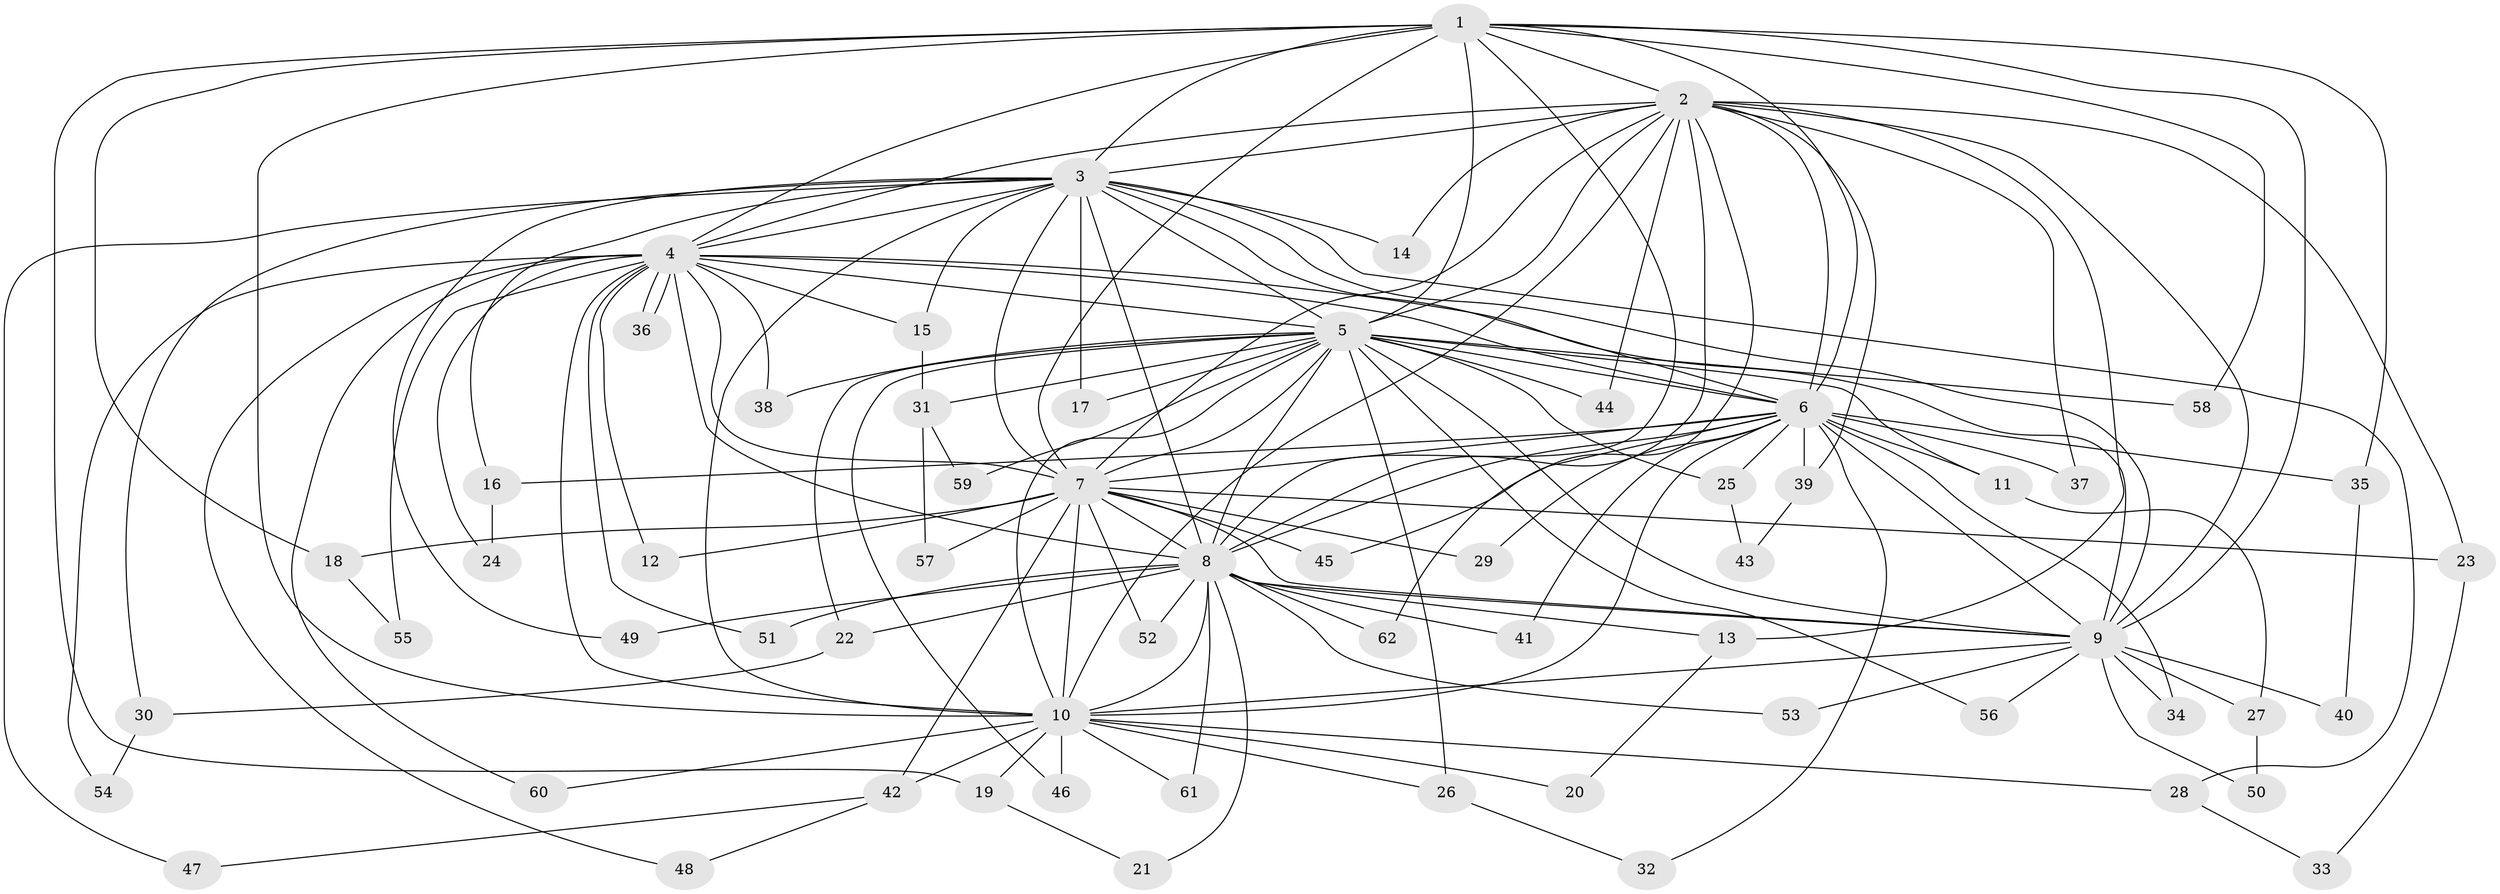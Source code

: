 // coarse degree distribution, {10: 0.022222222222222223, 21: 0.022222222222222223, 14: 0.022222222222222223, 18: 0.022222222222222223, 17: 0.022222222222222223, 22: 0.022222222222222223, 15: 0.022222222222222223, 12: 0.022222222222222223, 4: 0.022222222222222223, 2: 0.4666666666666667, 3: 0.28888888888888886, 5: 0.022222222222222223, 1: 0.022222222222222223}
// Generated by graph-tools (version 1.1) at 2025/51/02/27/25 19:51:46]
// undirected, 62 vertices, 149 edges
graph export_dot {
graph [start="1"]
  node [color=gray90,style=filled];
  1;
  2;
  3;
  4;
  5;
  6;
  7;
  8;
  9;
  10;
  11;
  12;
  13;
  14;
  15;
  16;
  17;
  18;
  19;
  20;
  21;
  22;
  23;
  24;
  25;
  26;
  27;
  28;
  29;
  30;
  31;
  32;
  33;
  34;
  35;
  36;
  37;
  38;
  39;
  40;
  41;
  42;
  43;
  44;
  45;
  46;
  47;
  48;
  49;
  50;
  51;
  52;
  53;
  54;
  55;
  56;
  57;
  58;
  59;
  60;
  61;
  62;
  1 -- 2;
  1 -- 3;
  1 -- 4;
  1 -- 5;
  1 -- 6;
  1 -- 7;
  1 -- 8;
  1 -- 9;
  1 -- 10;
  1 -- 18;
  1 -- 19;
  1 -- 35;
  1 -- 58;
  2 -- 3;
  2 -- 4;
  2 -- 5;
  2 -- 6;
  2 -- 7;
  2 -- 8;
  2 -- 9;
  2 -- 10;
  2 -- 13;
  2 -- 14;
  2 -- 23;
  2 -- 37;
  2 -- 39;
  2 -- 44;
  2 -- 62;
  3 -- 4;
  3 -- 5;
  3 -- 6;
  3 -- 7;
  3 -- 8;
  3 -- 9;
  3 -- 10;
  3 -- 14;
  3 -- 15;
  3 -- 16;
  3 -- 17;
  3 -- 28;
  3 -- 30;
  3 -- 47;
  3 -- 49;
  4 -- 5;
  4 -- 6;
  4 -- 7;
  4 -- 8;
  4 -- 9;
  4 -- 10;
  4 -- 12;
  4 -- 15;
  4 -- 24;
  4 -- 36;
  4 -- 36;
  4 -- 38;
  4 -- 48;
  4 -- 51;
  4 -- 54;
  4 -- 55;
  4 -- 60;
  5 -- 6;
  5 -- 7;
  5 -- 8;
  5 -- 9;
  5 -- 10;
  5 -- 11;
  5 -- 17;
  5 -- 22;
  5 -- 25;
  5 -- 26;
  5 -- 31;
  5 -- 38;
  5 -- 44;
  5 -- 46;
  5 -- 56;
  5 -- 58;
  5 -- 59;
  6 -- 7;
  6 -- 8;
  6 -- 9;
  6 -- 10;
  6 -- 11;
  6 -- 16;
  6 -- 25;
  6 -- 29;
  6 -- 32;
  6 -- 34;
  6 -- 35;
  6 -- 37;
  6 -- 39;
  6 -- 41;
  6 -- 45;
  7 -- 8;
  7 -- 9;
  7 -- 10;
  7 -- 12;
  7 -- 18;
  7 -- 23;
  7 -- 29;
  7 -- 42;
  7 -- 45;
  7 -- 52;
  7 -- 57;
  8 -- 9;
  8 -- 10;
  8 -- 13;
  8 -- 21;
  8 -- 22;
  8 -- 41;
  8 -- 49;
  8 -- 51;
  8 -- 52;
  8 -- 53;
  8 -- 61;
  8 -- 62;
  9 -- 10;
  9 -- 27;
  9 -- 34;
  9 -- 40;
  9 -- 50;
  9 -- 53;
  9 -- 56;
  10 -- 19;
  10 -- 20;
  10 -- 26;
  10 -- 28;
  10 -- 42;
  10 -- 46;
  10 -- 60;
  10 -- 61;
  11 -- 27;
  13 -- 20;
  15 -- 31;
  16 -- 24;
  18 -- 55;
  19 -- 21;
  22 -- 30;
  23 -- 33;
  25 -- 43;
  26 -- 32;
  27 -- 50;
  28 -- 33;
  30 -- 54;
  31 -- 57;
  31 -- 59;
  35 -- 40;
  39 -- 43;
  42 -- 47;
  42 -- 48;
}
